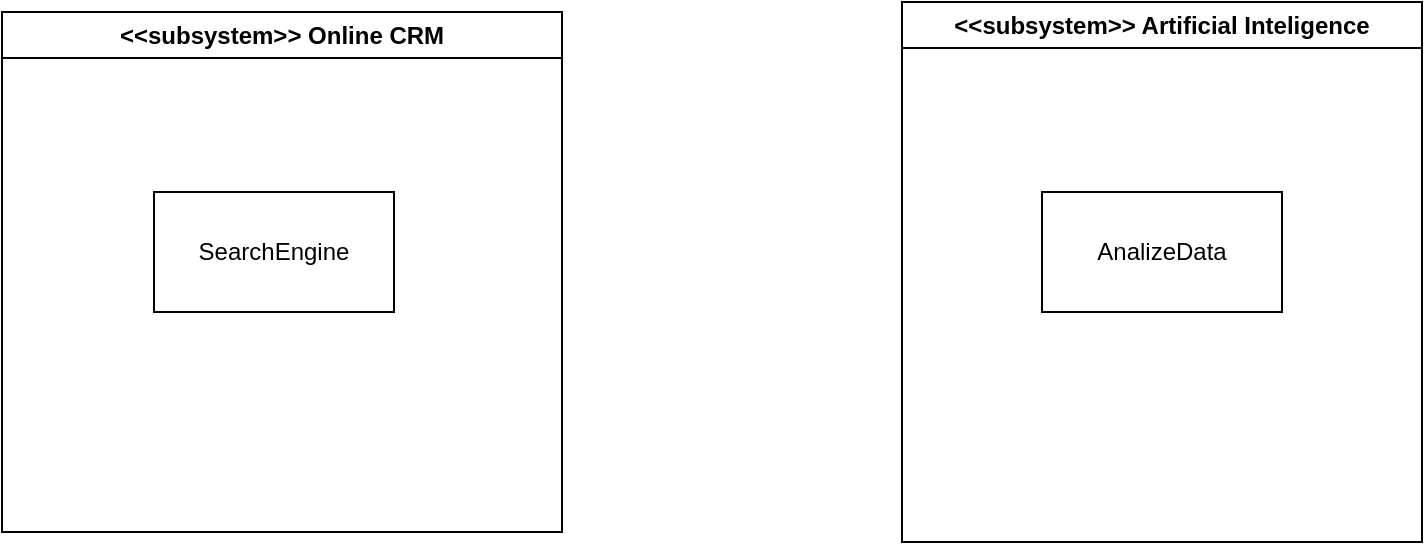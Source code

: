<mxfile version="24.0.7" type="github">
  <diagram name="Página-1" id="m3cVflKxdJyNVDrWMoIz">
    <mxGraphModel dx="1050" dy="522" grid="1" gridSize="10" guides="1" tooltips="1" connect="1" arrows="1" fold="1" page="1" pageScale="1" pageWidth="827" pageHeight="1169" math="0" shadow="0">
      <root>
        <mxCell id="0" />
        <mxCell id="1" parent="0" />
        <mxCell id="3kSHjHLS8RRXTuVrcPDt-2" value="&amp;lt;&amp;lt;subsystem&amp;gt;&amp;gt; Online CRM" style="swimlane;whiteSpace=wrap;html=1;" parent="1" vertex="1">
          <mxGeometry x="70" y="150" width="280" height="260" as="geometry" />
        </mxCell>
        <mxCell id="Ji8xQfQkeTUetbJOnOaF-1" value="SearchEngine" style="rounded=0;whiteSpace=wrap;html=1;" vertex="1" parent="1">
          <mxGeometry x="146" y="240" width="120" height="60" as="geometry" />
        </mxCell>
        <mxCell id="Ji8xQfQkeTUetbJOnOaF-3" value="&amp;lt;&amp;lt;subsystem&amp;gt;&amp;gt; Artificial Inteligence" style="swimlane;whiteSpace=wrap;html=1;" vertex="1" parent="1">
          <mxGeometry x="520" y="145" width="260" height="270" as="geometry" />
        </mxCell>
        <mxCell id="Ji8xQfQkeTUetbJOnOaF-4" value="AnalizeData" style="rounded=0;whiteSpace=wrap;html=1;" vertex="1" parent="Ji8xQfQkeTUetbJOnOaF-3">
          <mxGeometry x="70" y="95" width="120" height="60" as="geometry" />
        </mxCell>
      </root>
    </mxGraphModel>
  </diagram>
</mxfile>
